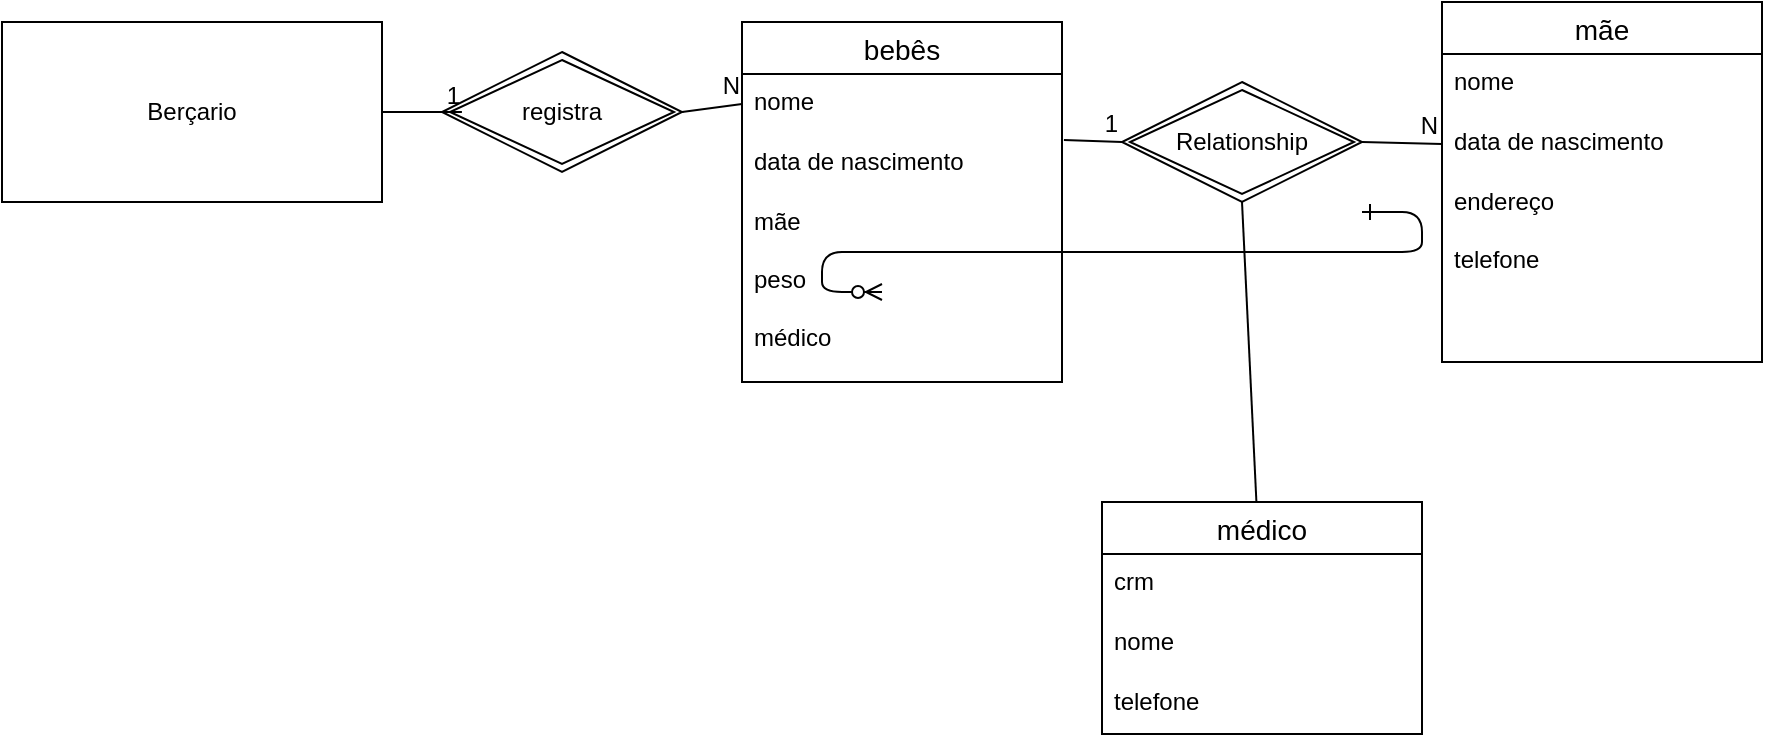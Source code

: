 <mxfile version="21.6.9" type="github">
  <diagram id="R2lEEEUBdFMjLlhIrx00" name="Page-1">
    <mxGraphModel dx="1434" dy="723" grid="1" gridSize="10" guides="1" tooltips="1" connect="1" arrows="1" fold="1" page="1" pageScale="1" pageWidth="850" pageHeight="1100" math="0" shadow="0" extFonts="Permanent Marker^https://fonts.googleapis.com/css?family=Permanent+Marker">
      <root>
        <mxCell id="0" />
        <mxCell id="1" parent="0" />
        <mxCell id="C-vyLk0tnHw3VtMMgP7b-12" value="" style="edgeStyle=entityRelationEdgeStyle;endArrow=ERzeroToMany;startArrow=ERone;endFill=1;startFill=0;" parent="1" target="C-vyLk0tnHw3VtMMgP7b-17" edge="1">
          <mxGeometry width="100" height="100" relative="1" as="geometry">
            <mxPoint x="700" y="165" as="sourcePoint" />
            <mxPoint x="460" y="205" as="targetPoint" />
          </mxGeometry>
        </mxCell>
        <mxCell id="LJ0KD-g8AK2NQayHYIzr-1" value="Berçario" style="whiteSpace=wrap;html=1;align=center;" vertex="1" parent="1">
          <mxGeometry x="20" y="70" width="190" height="90" as="geometry" />
        </mxCell>
        <mxCell id="LJ0KD-g8AK2NQayHYIzr-2" value="registra" style="shape=rhombus;double=1;perimeter=rhombusPerimeter;whiteSpace=wrap;html=1;align=center;" vertex="1" parent="1">
          <mxGeometry x="240" y="85" width="120" height="60" as="geometry" />
        </mxCell>
        <mxCell id="LJ0KD-g8AK2NQayHYIzr-3" value="bebês" style="swimlane;fontStyle=0;childLayout=stackLayout;horizontal=1;startSize=26;horizontalStack=0;resizeParent=1;resizeParentMax=0;resizeLast=0;collapsible=1;marginBottom=0;align=center;fontSize=14;" vertex="1" parent="1">
          <mxGeometry x="390" y="70" width="160" height="180" as="geometry" />
        </mxCell>
        <mxCell id="LJ0KD-g8AK2NQayHYIzr-4" value="&lt;div&gt;nome&lt;/div&gt;&lt;div&gt;&lt;br&gt;&lt;/div&gt;&lt;div&gt;&lt;br&gt;&lt;/div&gt;" style="text;strokeColor=none;fillColor=none;spacingLeft=4;spacingRight=4;overflow=hidden;rotatable=0;points=[[0,0.5],[1,0.5]];portConstraint=eastwest;fontSize=12;whiteSpace=wrap;html=1;" vertex="1" parent="LJ0KD-g8AK2NQayHYIzr-3">
          <mxGeometry y="26" width="160" height="30" as="geometry" />
        </mxCell>
        <mxCell id="LJ0KD-g8AK2NQayHYIzr-5" value="data de nascimento" style="text;strokeColor=none;fillColor=none;spacingLeft=4;spacingRight=4;overflow=hidden;rotatable=0;points=[[0,0.5],[1,0.5]];portConstraint=eastwest;fontSize=12;whiteSpace=wrap;html=1;" vertex="1" parent="LJ0KD-g8AK2NQayHYIzr-3">
          <mxGeometry y="56" width="160" height="30" as="geometry" />
        </mxCell>
        <mxCell id="LJ0KD-g8AK2NQayHYIzr-6" value="&lt;div&gt;mãe&lt;/div&gt;&lt;div&gt;&lt;br&gt;&lt;/div&gt;&lt;div&gt;peso&lt;/div&gt;&lt;div&gt;&lt;br&gt;&lt;/div&gt;&lt;div&gt;médico&lt;br&gt;&lt;/div&gt;" style="text;strokeColor=none;fillColor=none;spacingLeft=4;spacingRight=4;overflow=hidden;rotatable=0;points=[[0,0.5],[1,0.5]];portConstraint=eastwest;fontSize=12;whiteSpace=wrap;html=1;" vertex="1" parent="LJ0KD-g8AK2NQayHYIzr-3">
          <mxGeometry y="86" width="160" height="94" as="geometry" />
        </mxCell>
        <mxCell id="LJ0KD-g8AK2NQayHYIzr-11" value="médico" style="swimlane;fontStyle=0;childLayout=stackLayout;horizontal=1;startSize=26;horizontalStack=0;resizeParent=1;resizeParentMax=0;resizeLast=0;collapsible=1;marginBottom=0;align=center;fontSize=14;" vertex="1" parent="1">
          <mxGeometry x="570" y="310" width="160" height="116" as="geometry" />
        </mxCell>
        <mxCell id="LJ0KD-g8AK2NQayHYIzr-12" value="crm" style="text;strokeColor=none;fillColor=none;spacingLeft=4;spacingRight=4;overflow=hidden;rotatable=0;points=[[0,0.5],[1,0.5]];portConstraint=eastwest;fontSize=12;whiteSpace=wrap;html=1;" vertex="1" parent="LJ0KD-g8AK2NQayHYIzr-11">
          <mxGeometry y="26" width="160" height="30" as="geometry" />
        </mxCell>
        <mxCell id="LJ0KD-g8AK2NQayHYIzr-13" value="nome" style="text;strokeColor=none;fillColor=none;spacingLeft=4;spacingRight=4;overflow=hidden;rotatable=0;points=[[0,0.5],[1,0.5]];portConstraint=eastwest;fontSize=12;whiteSpace=wrap;html=1;" vertex="1" parent="LJ0KD-g8AK2NQayHYIzr-11">
          <mxGeometry y="56" width="160" height="30" as="geometry" />
        </mxCell>
        <mxCell id="LJ0KD-g8AK2NQayHYIzr-14" value="telefone" style="text;strokeColor=none;fillColor=none;spacingLeft=4;spacingRight=4;overflow=hidden;rotatable=0;points=[[0,0.5],[1,0.5]];portConstraint=eastwest;fontSize=12;whiteSpace=wrap;html=1;" vertex="1" parent="LJ0KD-g8AK2NQayHYIzr-11">
          <mxGeometry y="86" width="160" height="30" as="geometry" />
        </mxCell>
        <mxCell id="LJ0KD-g8AK2NQayHYIzr-15" value="Relationship" style="shape=rhombus;double=1;perimeter=rhombusPerimeter;whiteSpace=wrap;html=1;align=center;" vertex="1" parent="1">
          <mxGeometry x="580" y="100" width="120" height="60" as="geometry" />
        </mxCell>
        <mxCell id="LJ0KD-g8AK2NQayHYIzr-16" value="mãe" style="swimlane;fontStyle=0;childLayout=stackLayout;horizontal=1;startSize=26;horizontalStack=0;resizeParent=1;resizeParentMax=0;resizeLast=0;collapsible=1;marginBottom=0;align=center;fontSize=14;" vertex="1" parent="1">
          <mxGeometry x="740" y="60" width="160" height="180" as="geometry" />
        </mxCell>
        <mxCell id="LJ0KD-g8AK2NQayHYIzr-17" value="&lt;div&gt;nome&lt;/div&gt;&lt;div&gt;&lt;br&gt;&lt;/div&gt;&lt;div&gt;&lt;br&gt;&lt;/div&gt;" style="text;strokeColor=none;fillColor=none;spacingLeft=4;spacingRight=4;overflow=hidden;rotatable=0;points=[[0,0.5],[1,0.5]];portConstraint=eastwest;fontSize=12;whiteSpace=wrap;html=1;" vertex="1" parent="LJ0KD-g8AK2NQayHYIzr-16">
          <mxGeometry y="26" width="160" height="30" as="geometry" />
        </mxCell>
        <mxCell id="LJ0KD-g8AK2NQayHYIzr-18" value="data de nascimento" style="text;strokeColor=none;fillColor=none;spacingLeft=4;spacingRight=4;overflow=hidden;rotatable=0;points=[[0,0.5],[1,0.5]];portConstraint=eastwest;fontSize=12;whiteSpace=wrap;html=1;" vertex="1" parent="LJ0KD-g8AK2NQayHYIzr-16">
          <mxGeometry y="56" width="160" height="30" as="geometry" />
        </mxCell>
        <mxCell id="LJ0KD-g8AK2NQayHYIzr-19" value="&lt;div&gt;endereço&lt;/div&gt;&lt;div&gt;&lt;br&gt;&lt;/div&gt;telefone" style="text;strokeColor=none;fillColor=none;spacingLeft=4;spacingRight=4;overflow=hidden;rotatable=0;points=[[0,0.5],[1,0.5]];portConstraint=eastwest;fontSize=12;whiteSpace=wrap;html=1;" vertex="1" parent="LJ0KD-g8AK2NQayHYIzr-16">
          <mxGeometry y="86" width="160" height="94" as="geometry" />
        </mxCell>
        <mxCell id="LJ0KD-g8AK2NQayHYIzr-20" value="" style="endArrow=none;html=1;rounded=0;exitX=1;exitY=0.5;exitDx=0;exitDy=0;entryX=0.083;entryY=0.5;entryDx=0;entryDy=0;entryPerimeter=0;" edge="1" parent="1" source="LJ0KD-g8AK2NQayHYIzr-1" target="LJ0KD-g8AK2NQayHYIzr-2">
          <mxGeometry relative="1" as="geometry">
            <mxPoint x="340" y="380" as="sourcePoint" />
            <mxPoint x="500" y="380" as="targetPoint" />
          </mxGeometry>
        </mxCell>
        <mxCell id="LJ0KD-g8AK2NQayHYIzr-21" value="1" style="resizable=0;html=1;whiteSpace=wrap;align=right;verticalAlign=bottom;" connectable="0" vertex="1" parent="LJ0KD-g8AK2NQayHYIzr-20">
          <mxGeometry x="1" relative="1" as="geometry" />
        </mxCell>
        <mxCell id="LJ0KD-g8AK2NQayHYIzr-22" value="" style="endArrow=none;html=1;rounded=0;exitX=1.006;exitY=0.1;exitDx=0;exitDy=0;exitPerimeter=0;entryX=0;entryY=0.5;entryDx=0;entryDy=0;" edge="1" parent="1" source="LJ0KD-g8AK2NQayHYIzr-5" target="LJ0KD-g8AK2NQayHYIzr-15">
          <mxGeometry relative="1" as="geometry">
            <mxPoint x="340" y="380" as="sourcePoint" />
            <mxPoint x="500" y="380" as="targetPoint" />
          </mxGeometry>
        </mxCell>
        <mxCell id="LJ0KD-g8AK2NQayHYIzr-23" value="1" style="resizable=0;html=1;whiteSpace=wrap;align=right;verticalAlign=bottom;" connectable="0" vertex="1" parent="LJ0KD-g8AK2NQayHYIzr-22">
          <mxGeometry x="1" relative="1" as="geometry" />
        </mxCell>
        <mxCell id="LJ0KD-g8AK2NQayHYIzr-24" value="" style="endArrow=none;html=1;rounded=0;exitX=0.5;exitY=1;exitDx=0;exitDy=0;" edge="1" parent="1" source="LJ0KD-g8AK2NQayHYIzr-15" target="LJ0KD-g8AK2NQayHYIzr-11">
          <mxGeometry relative="1" as="geometry">
            <mxPoint x="340" y="380" as="sourcePoint" />
            <mxPoint x="500" y="380" as="targetPoint" />
          </mxGeometry>
        </mxCell>
        <mxCell id="LJ0KD-g8AK2NQayHYIzr-25" value="" style="endArrow=none;html=1;rounded=0;exitX=1;exitY=0.5;exitDx=0;exitDy=0;entryX=0;entryY=0.5;entryDx=0;entryDy=0;" edge="1" parent="1" source="LJ0KD-g8AK2NQayHYIzr-2" target="LJ0KD-g8AK2NQayHYIzr-4">
          <mxGeometry relative="1" as="geometry">
            <mxPoint x="340" y="380" as="sourcePoint" />
            <mxPoint x="500" y="380" as="targetPoint" />
          </mxGeometry>
        </mxCell>
        <mxCell id="LJ0KD-g8AK2NQayHYIzr-26" value="N" style="resizable=0;html=1;whiteSpace=wrap;align=right;verticalAlign=bottom;" connectable="0" vertex="1" parent="LJ0KD-g8AK2NQayHYIzr-25">
          <mxGeometry x="1" relative="1" as="geometry" />
        </mxCell>
        <mxCell id="LJ0KD-g8AK2NQayHYIzr-29" value="" style="endArrow=none;html=1;rounded=0;exitX=1;exitY=0.5;exitDx=0;exitDy=0;entryX=0;entryY=0.5;entryDx=0;entryDy=0;" edge="1" parent="1" source="LJ0KD-g8AK2NQayHYIzr-15" target="LJ0KD-g8AK2NQayHYIzr-18">
          <mxGeometry relative="1" as="geometry">
            <mxPoint x="720" y="160" as="sourcePoint" />
            <mxPoint x="500" y="380" as="targetPoint" />
          </mxGeometry>
        </mxCell>
        <mxCell id="LJ0KD-g8AK2NQayHYIzr-30" value="N" style="resizable=0;html=1;whiteSpace=wrap;align=right;verticalAlign=bottom;" connectable="0" vertex="1" parent="LJ0KD-g8AK2NQayHYIzr-29">
          <mxGeometry x="1" relative="1" as="geometry" />
        </mxCell>
      </root>
    </mxGraphModel>
  </diagram>
</mxfile>
